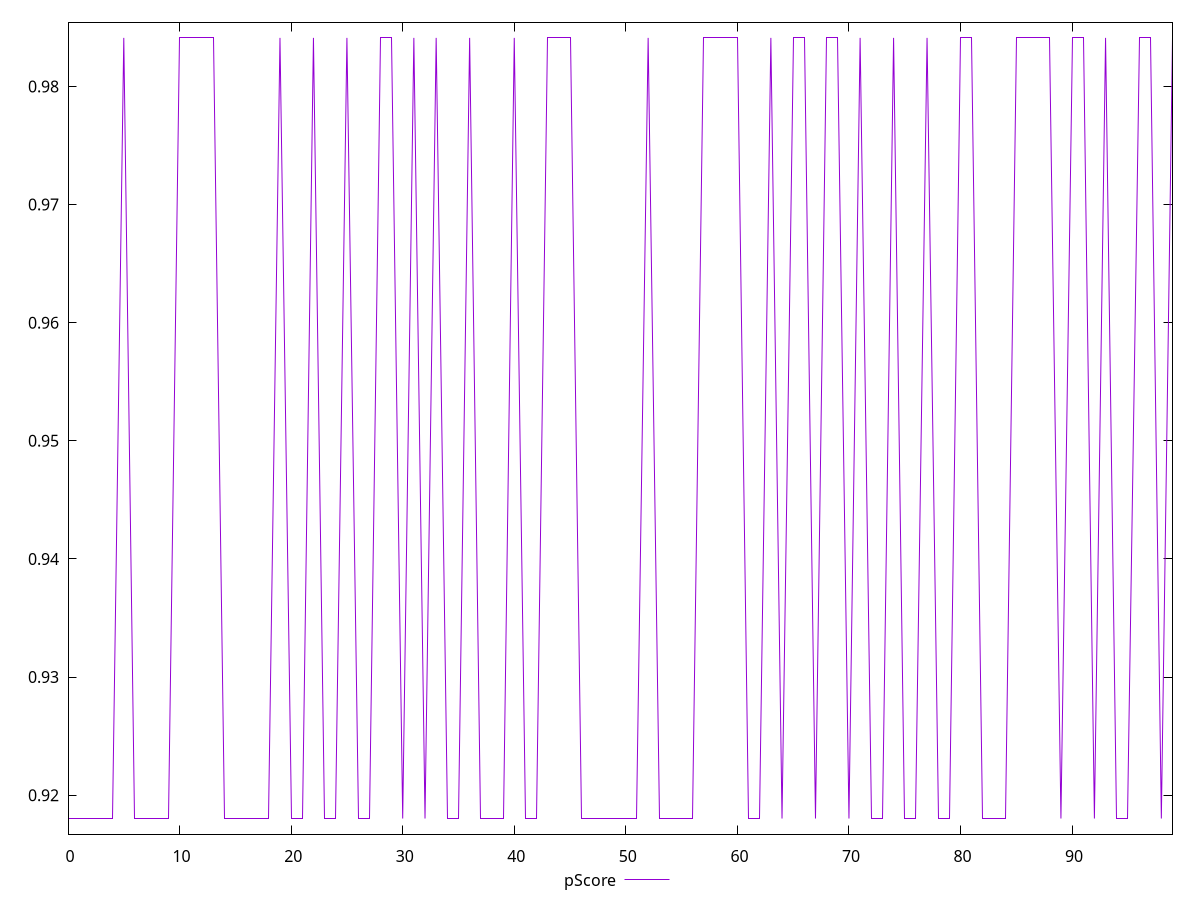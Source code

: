 reset

$pScore <<EOF
0 0.9180298053112792
1 0.9180298053112792
2 0.9180298053112792
3 0.9180298053112792
4 0.9180298053112792
5 0.9841121673367461
6 0.9180298053112792
7 0.9180298053112792
8 0.9180298053112792
9 0.9180298053112792
10 0.9841121673367461
11 0.9841121673367461
12 0.9841121673367461
13 0.9841121673367461
14 0.9180298053112792
15 0.9180298053112792
16 0.9180298053112792
17 0.9180298053112792
18 0.9180298053112792
19 0.9841121673367461
20 0.9180298053112792
21 0.9180298053112792
22 0.9841121673367461
23 0.9180298053112792
24 0.9180298053112792
25 0.9841121673367461
26 0.9180298053112792
27 0.9180298053112792
28 0.9841121673367461
29 0.9841121673367461
30 0.9180298053112792
31 0.9841121673367461
32 0.9180298053112792
33 0.9841121673367461
34 0.9180298053112792
35 0.9180298053112792
36 0.9841121673367461
37 0.9180298053112792
38 0.9180298053112792
39 0.9180298053112792
40 0.9841121673367461
41 0.9180298053112792
42 0.9180298053112792
43 0.9841121673367461
44 0.9841121673367461
45 0.9841121673367461
46 0.9180298053112792
47 0.9180298053112792
48 0.9180298053112792
49 0.9180298053112792
50 0.9180298053112792
51 0.9180298053112792
52 0.9841121673367461
53 0.9180298053112792
54 0.9180298053112792
55 0.9180298053112792
56 0.9180298053112792
57 0.9841121673367461
58 0.9841121673367461
59 0.9841121673367461
60 0.9841121673367461
61 0.9180298053112792
62 0.9180298053112792
63 0.9841121673367461
64 0.9180298053112792
65 0.9841121673367461
66 0.9841121673367461
67 0.9180298053112792
68 0.9841121673367461
69 0.9841121673367461
70 0.9180298053112792
71 0.9841121673367461
72 0.9180298053112792
73 0.9180298053112792
74 0.9841121673367461
75 0.9180298053112792
76 0.9180298053112792
77 0.9841121673367461
78 0.9180298053112792
79 0.9180298053112792
80 0.9841121673367461
81 0.9841121673367461
82 0.9180298053112792
83 0.9180298053112792
84 0.9180298053112792
85 0.9841121673367461
86 0.9841121673367461
87 0.9841121673367461
88 0.9841121673367461
89 0.9180298053112792
90 0.9841121673367461
91 0.9841121673367461
92 0.9180298053112792
93 0.9841121673367461
94 0.9180298053112792
95 0.9180298053112792
96 0.9841121673367461
97 0.9841121673367461
98 0.9180298053112792
99 0.9841121673367461
EOF

set key outside below
set xrange [0:99]
set yrange [0.9167081580707699:0.9854338145772554]
set trange [0.9167081580707699:0.9854338145772554]
set terminal svg size 640, 500 enhanced background rgb 'white'
set output "reports/report_00027_2021-02-24T12-40-31.850Z/dom-size/samples/agenda/pScore/values.svg"

plot $pScore title "pScore" with line

reset
